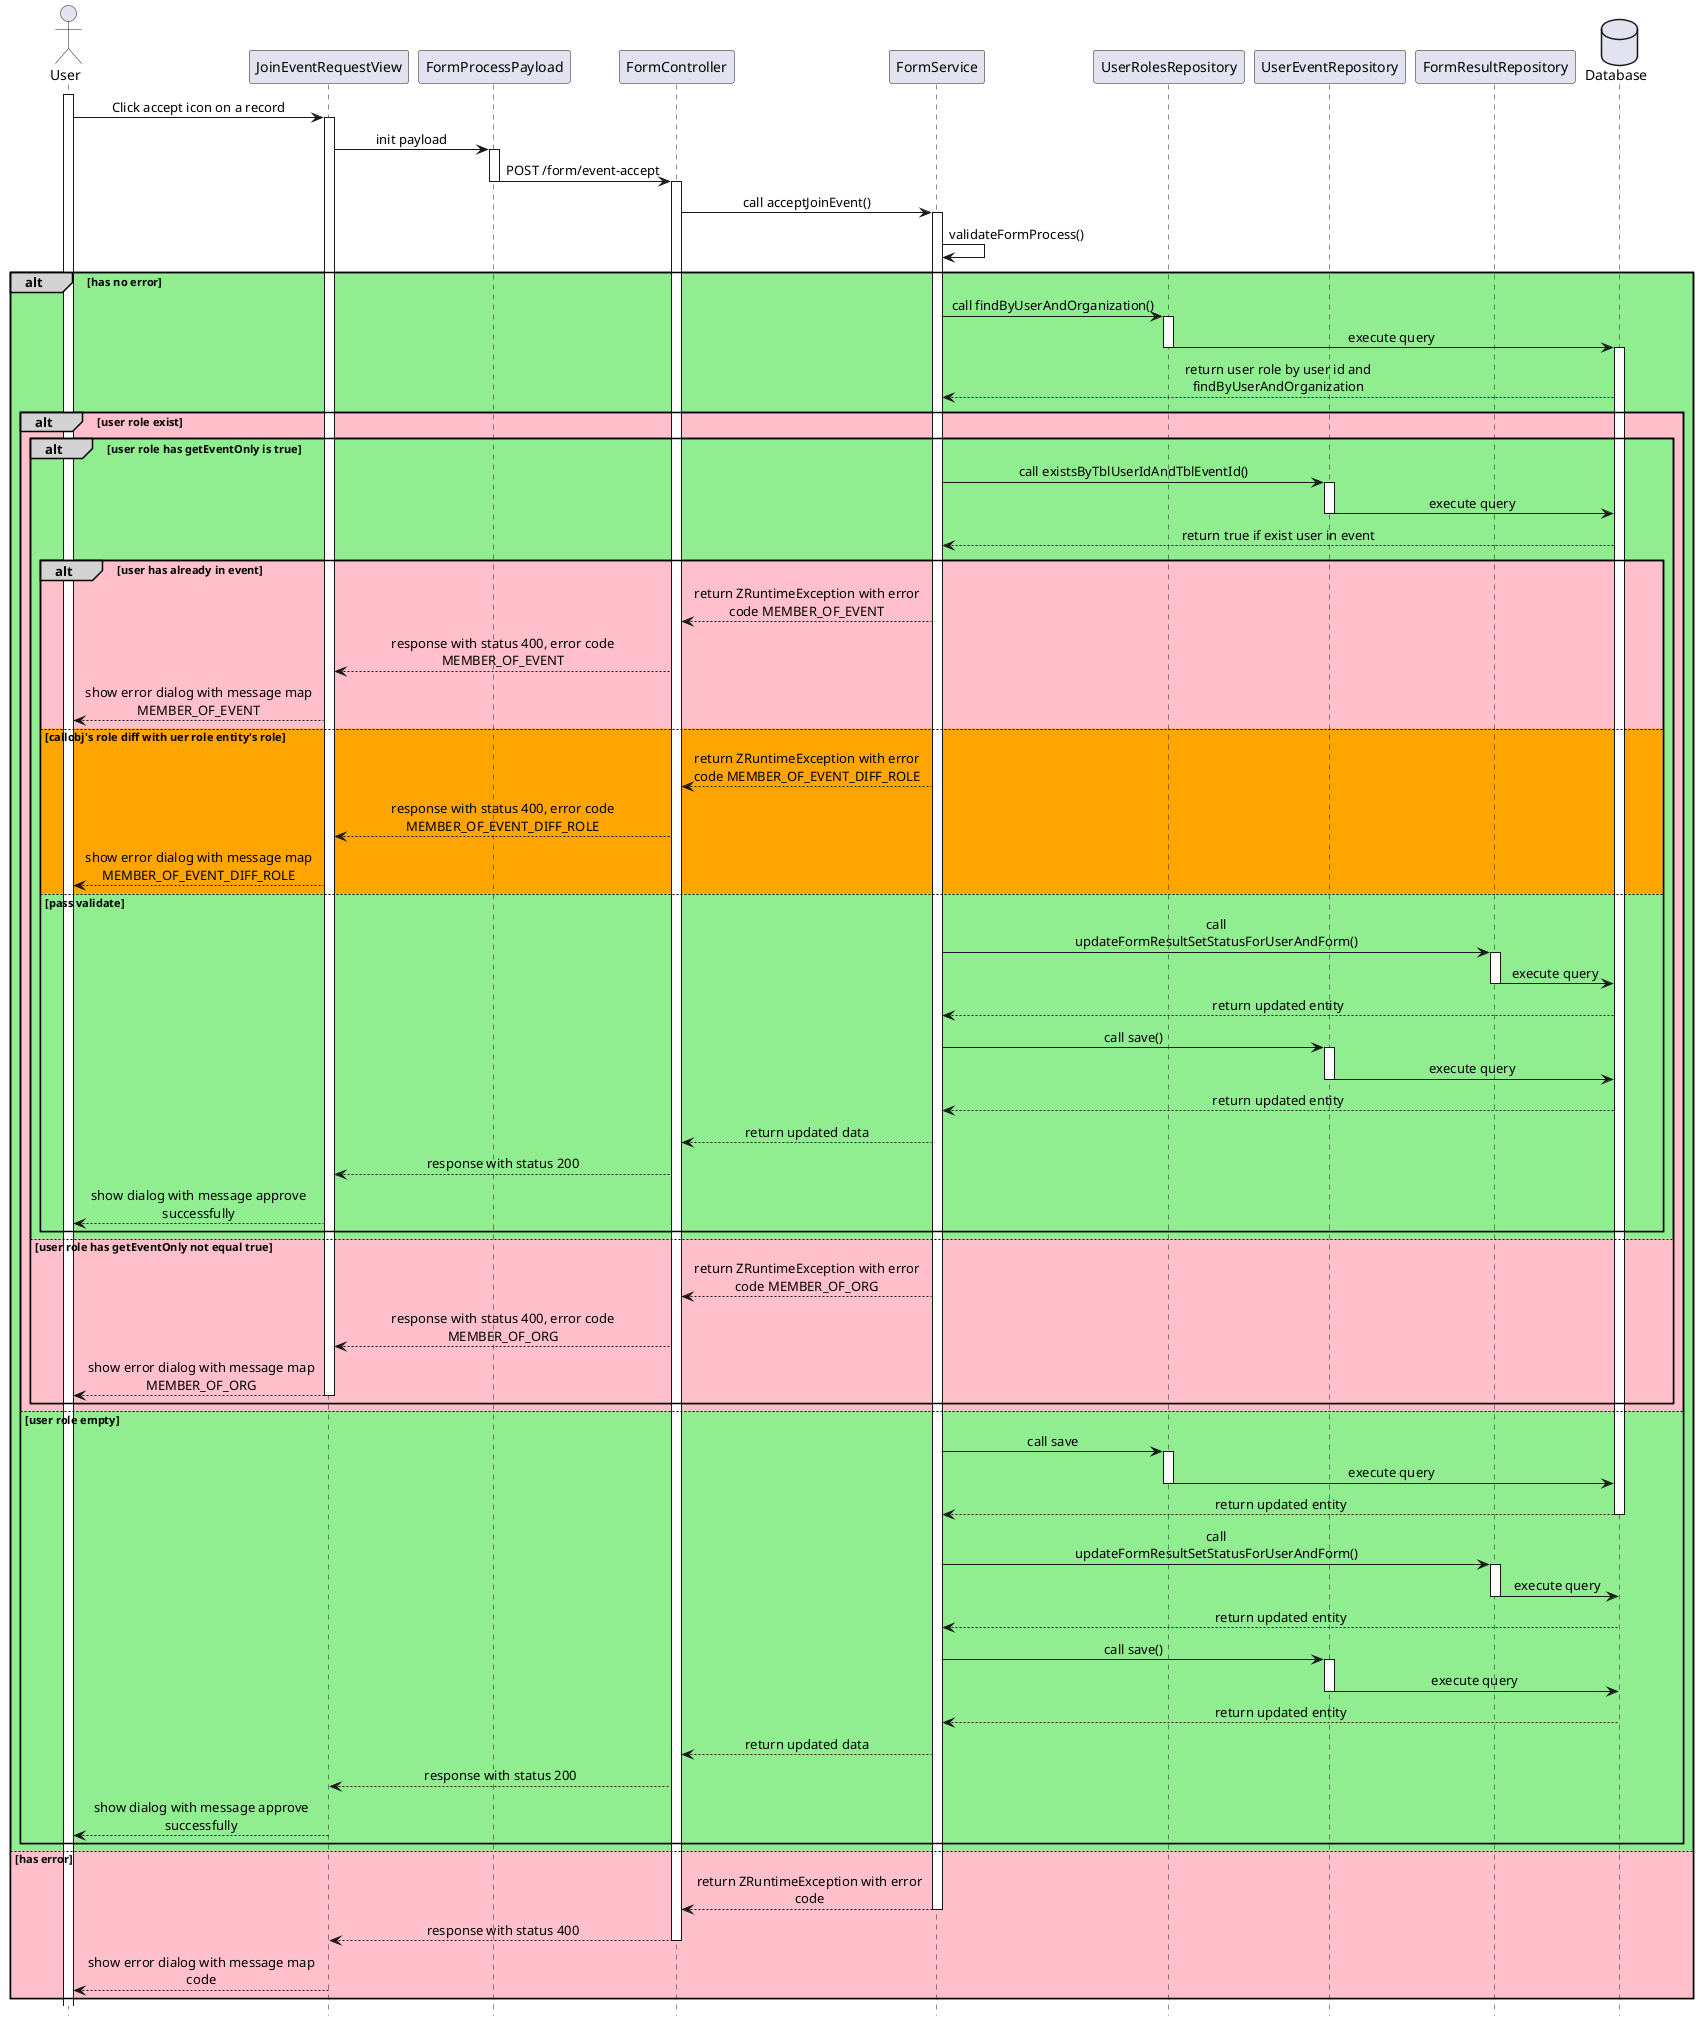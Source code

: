 @startuml
'https://plantuml.com/sequence-diagram
skinparam sequenceMessageAlign center
skinparam maxmessagesize 250
hide footbox

'defined participants'
actor User
participant JoinEventRequestView as ui
participant FormProcessPayload as fpp
participant FormController as fc
participant FormService as fs
participant UserRolesRepository as urr
participant UserEventRepository as uer
participant FormResultRepository as frr
database Database

'Flow'

activate User
User -> ui: Click accept icon on a record
activate ui
ui -> fpp: init payload
activate fpp
fpp -> fc: POST /form/event-accept
deactivate fpp
activate fc
fc -> fs: call acceptJoinEvent()
activate fs
fs -> fs: validateFormProcess()
alt#LightGray #LightGreen has no error
    fs -> urr: call findByUserAndOrganization()
    activate urr
    urr -> Database: execute query
    deactivate urr
    activate Database
    Database --> fs: return user role by user id and findByUserAndOrganization

    alt#LightGray #Pink user role exist
        alt#LightGray #LightGreen user role has getEventOnly is true
            fs -> uer: call existsByTblUserIdAndTblEventId()
            activate uer
            uer -> Database: execute query
            deactivate uer
            Database --> fs: return true if exist user in event
            alt#LightGray #Pink user has already in event
                fs --> fc: return ZRuntimeException with error code MEMBER_OF_EVENT
                fc --> ui: response with status 400, error code MEMBER_OF_EVENT
                ui --> User: show error dialog with message map MEMBER_OF_EVENT
            else #Orange callobj's role diff with uer role entity's role
                fs --> fc: return ZRuntimeException with error code MEMBER_OF_EVENT_DIFF_ROLE
                fc --> ui: response with status 400, error code MEMBER_OF_EVENT_DIFF_ROLE
                ui --> User: show error dialog with message map MEMBER_OF_EVENT_DIFF_ROLE
            else #LightGreen pass validate
                fs -> frr: call updateFormResultSetStatusForUserAndForm()
                activate frr
                frr -> Database: execute query
                deactivate frr
                Database --> fs: return updated entity

                fs -> uer: call save()
                activate uer
                uer -> Database: execute query
                deactivate uer
                Database --> fs: return updated entity

                fs --> fc: return updated data
                fc --> ui: response with status 200
                ui --> User: show dialog with message approve successfully

            end

        else #Pink user role has getEventOnly not equal true
            fs --> fc: return ZRuntimeException with error code MEMBER_OF_ORG
            fc --> ui: response with status 400, error code MEMBER_OF_ORG
            ui --> User: show error dialog with message map MEMBER_OF_ORG
            deactivate ui
        end
    else #LightGreen user role empty
        fs -> urr: call save
        activate urr
        urr -> Database: execute query
        deactivate urr
        Database --> fs: return updated entity
        deactivate Database
        fs -> frr: call updateFormResultSetStatusForUserAndForm()
        activate frr
        frr -> Database: execute query
        deactivate frr
        Database --> fs: return updated entity

        fs -> uer: call save()
        activate uer
        uer -> Database: execute query
        deactivate uer
        Database --> fs: return updated entity

        fs --> fc: return updated data
        fc --> ui: response with status 200
        ui --> User: show dialog with message approve successfully
    end

else #Pink has error
    fs --> fc: return ZRuntimeException with error code
    deactivate fs
    fc --> ui: response with status 400
    deactivate fc
    ui --> User: show error dialog with message map code
    deactivate ui

end

@enduml